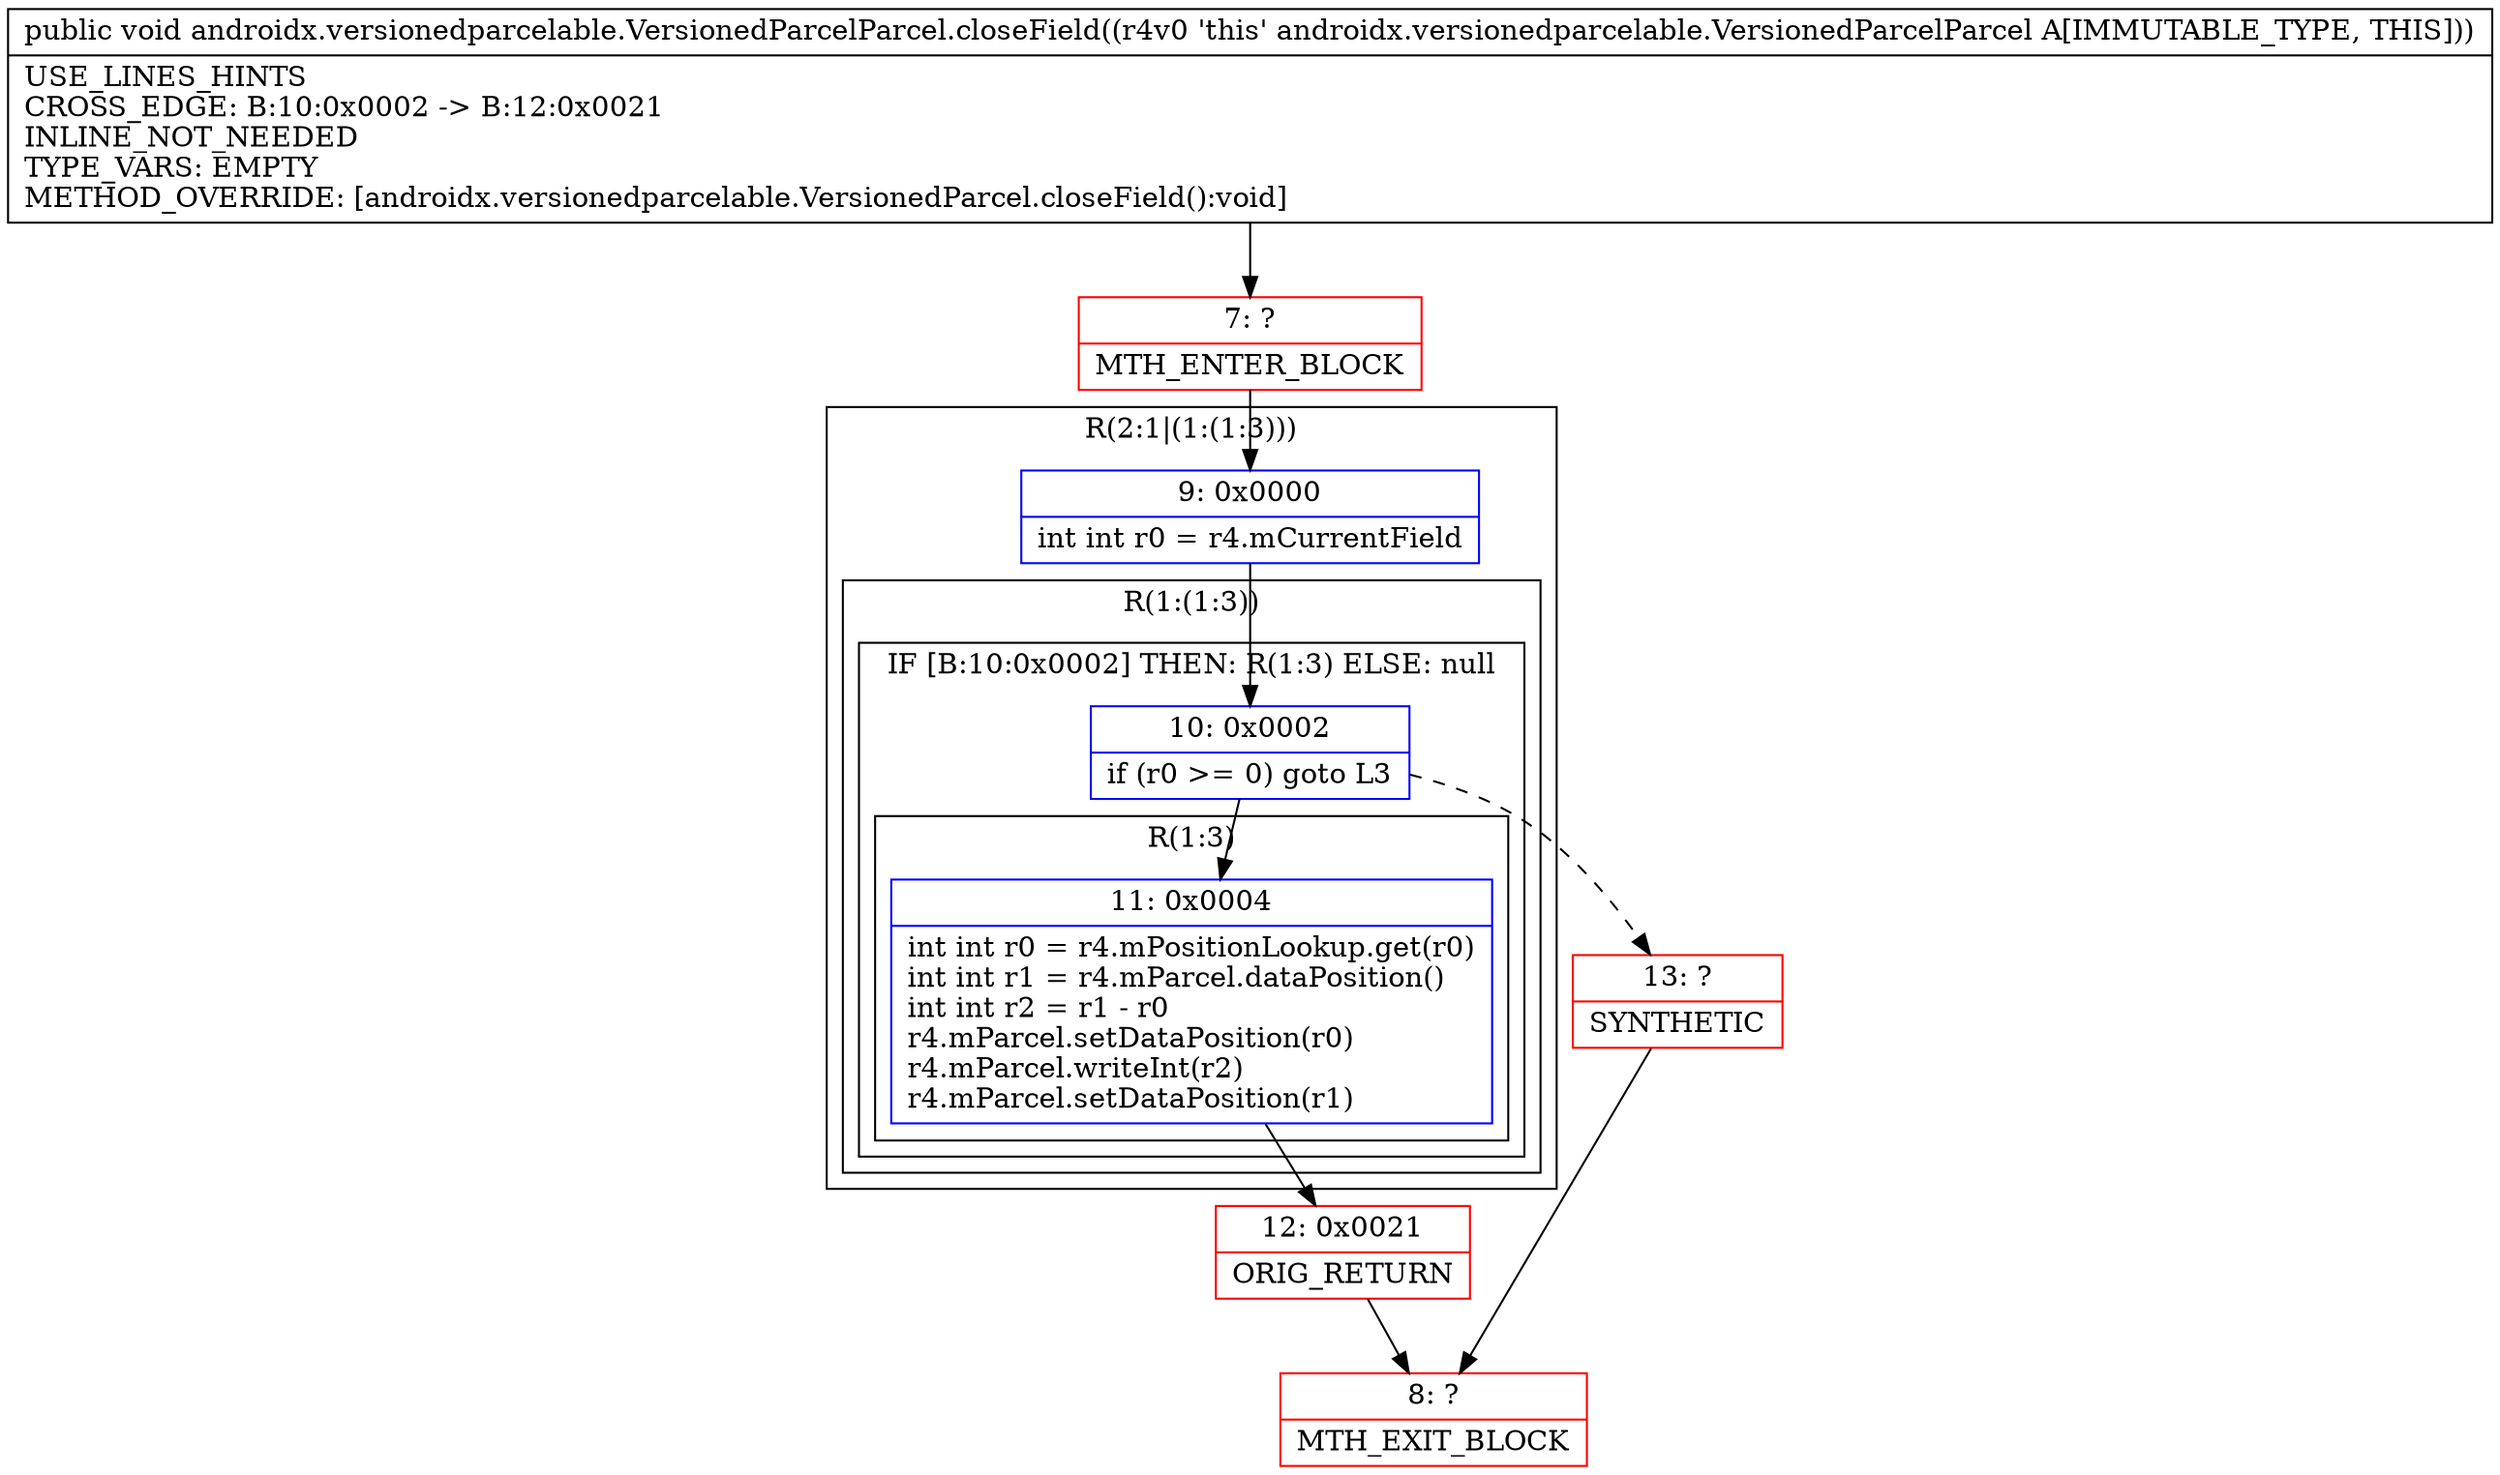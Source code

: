 digraph "CFG forandroidx.versionedparcelable.VersionedParcelParcel.closeField()V" {
subgraph cluster_Region_802148459 {
label = "R(2:1|(1:(1:3)))";
node [shape=record,color=blue];
Node_9 [shape=record,label="{9\:\ 0x0000|int int r0 = r4.mCurrentField\l}"];
subgraph cluster_Region_315620238 {
label = "R(1:(1:3))";
node [shape=record,color=blue];
subgraph cluster_IfRegion_1107259018 {
label = "IF [B:10:0x0002] THEN: R(1:3) ELSE: null";
node [shape=record,color=blue];
Node_10 [shape=record,label="{10\:\ 0x0002|if (r0 \>= 0) goto L3\l}"];
subgraph cluster_Region_706388666 {
label = "R(1:3)";
node [shape=record,color=blue];
Node_11 [shape=record,label="{11\:\ 0x0004|int int r0 = r4.mPositionLookup.get(r0)\lint int r1 = r4.mParcel.dataPosition()\lint int r2 = r1 \- r0\lr4.mParcel.setDataPosition(r0)\lr4.mParcel.writeInt(r2)\lr4.mParcel.setDataPosition(r1)\l}"];
}
}
}
}
Node_7 [shape=record,color=red,label="{7\:\ ?|MTH_ENTER_BLOCK\l}"];
Node_12 [shape=record,color=red,label="{12\:\ 0x0021|ORIG_RETURN\l}"];
Node_8 [shape=record,color=red,label="{8\:\ ?|MTH_EXIT_BLOCK\l}"];
Node_13 [shape=record,color=red,label="{13\:\ ?|SYNTHETIC\l}"];
MethodNode[shape=record,label="{public void androidx.versionedparcelable.VersionedParcelParcel.closeField((r4v0 'this' androidx.versionedparcelable.VersionedParcelParcel A[IMMUTABLE_TYPE, THIS]))  | USE_LINES_HINTS\lCROSS_EDGE: B:10:0x0002 \-\> B:12:0x0021\lINLINE_NOT_NEEDED\lTYPE_VARS: EMPTY\lMETHOD_OVERRIDE: [androidx.versionedparcelable.VersionedParcel.closeField():void]\l}"];
MethodNode -> Node_7;Node_9 -> Node_10;
Node_10 -> Node_11;
Node_10 -> Node_13[style=dashed];
Node_11 -> Node_12;
Node_7 -> Node_9;
Node_12 -> Node_8;
Node_13 -> Node_8;
}

